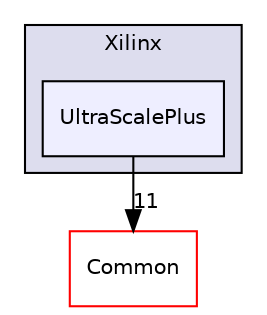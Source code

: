 digraph "src/Devices/Xilinx/UltraScalePlus" {
  compound=true
  node [ fontsize="10", fontname="Helvetica"];
  edge [ labelfontsize="10", labelfontname="Helvetica"];
  subgraph clusterdir_3b80f9b66070ce327ebd8ab923ef7ff0 {
    graph [ bgcolor="#ddddee", pencolor="black", label="Xilinx" fontname="Helvetica", fontsize="10", URL="dir_3b80f9b66070ce327ebd8ab923ef7ff0.html"]
  dir_21f1379af401b02d6de0cd697d1b0560 [shape=box, label="UltraScalePlus", style="filled", fillcolor="#eeeeff", pencolor="black", URL="dir_21f1379af401b02d6de0cd697d1b0560.html"];
  }
  dir_ba210d1fa67db7bee1bb22e0a3c11d9f [shape=box label="Common" fillcolor="white" style="filled" color="red" URL="dir_ba210d1fa67db7bee1bb22e0a3c11d9f.html"];
  dir_21f1379af401b02d6de0cd697d1b0560->dir_ba210d1fa67db7bee1bb22e0a3c11d9f [headlabel="11", labeldistance=1.5 headhref="dir_000005_000001.html"];
}
